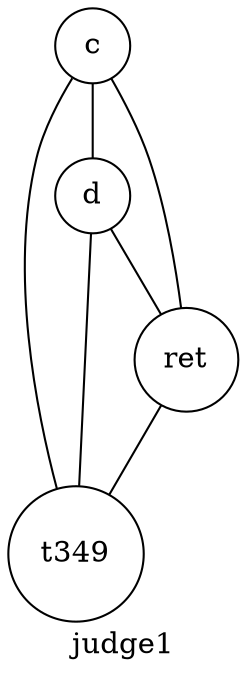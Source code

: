graph judge1{
label =judge1
t349[label="t349", shape=circle, style=filled, fillcolor=White]
c[label="c", shape=circle, style=filled, fillcolor=White]
d[label="d", shape=circle, style=filled, fillcolor=White]
ret[label="ret", shape=circle, style=filled, fillcolor=White]
c--d
c--ret
c--t349
d--ret
d--t349
ret--t349
}

